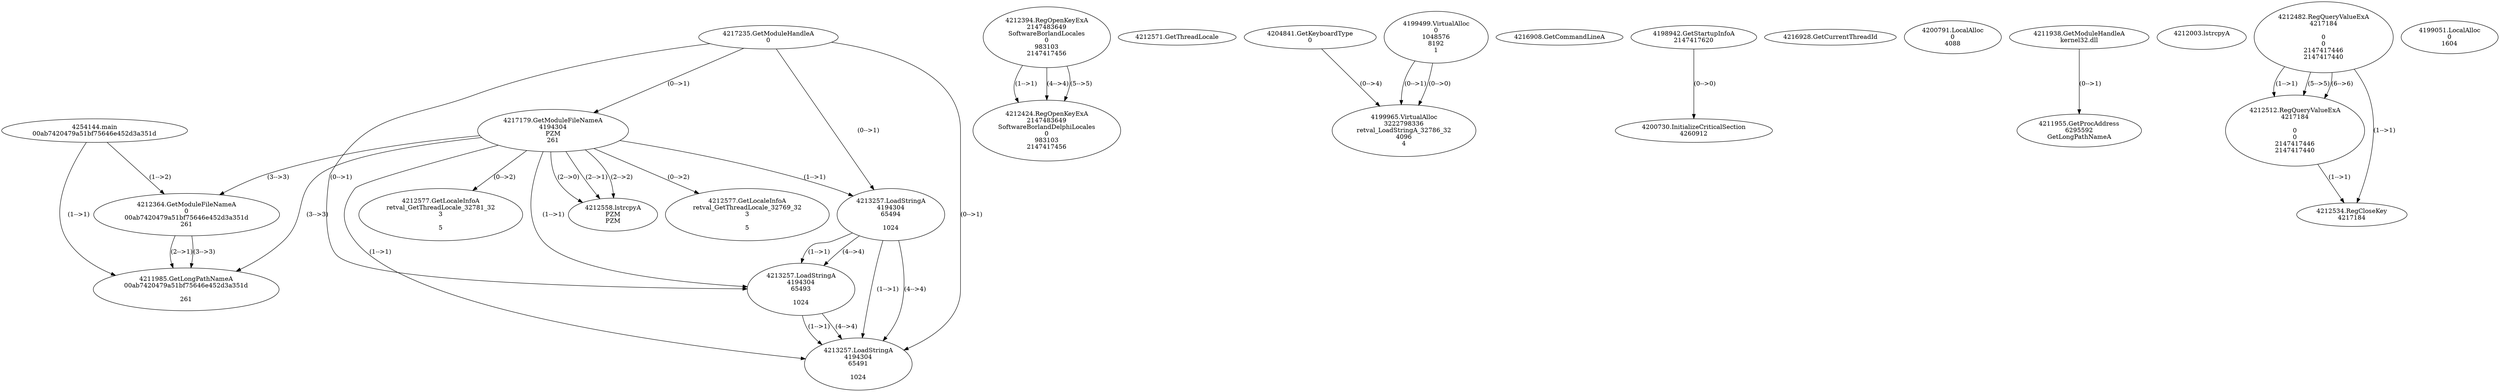 // Global SCDG with merge call
digraph {
	0 [label="4254144.main
00ab7420479a51bf75646e452d3a351d"]
	1 [label="4217235.GetModuleHandleA
0"]
	2 [label="4217179.GetModuleFileNameA
4194304
PZM
261"]
	1 -> 2 [label="(0-->1)"]
	3 [label="4212364.GetModuleFileNameA
0
00ab7420479a51bf75646e452d3a351d
261"]
	0 -> 3 [label="(1-->2)"]
	2 -> 3 [label="(3-->3)"]
	4 [label="4212394.RegOpenKeyExA
2147483649
Software\Borland\Locales
0
983103
2147417456"]
	5 [label="4212424.RegOpenKeyExA
2147483649
Software\Borland\Delphi\Locales
0
983103
2147417456"]
	4 -> 5 [label="(1-->1)"]
	4 -> 5 [label="(4-->4)"]
	4 -> 5 [label="(5-->5)"]
	6 [label="4212558.lstrcpyA
PZM
PZM"]
	2 -> 6 [label="(2-->1)"]
	2 -> 6 [label="(2-->2)"]
	2 -> 6 [label="(2-->0)"]
	7 [label="4212571.GetThreadLocale
"]
	8 [label="4212577.GetLocaleInfoA
retval_GetThreadLocale_32769_32
3

5"]
	2 -> 8 [label="(0-->2)"]
	9 [label="4204841.GetKeyboardType
0"]
	10 [label="4216908.GetCommandLineA
"]
	11 [label="4198942.GetStartupInfoA
2147417620"]
	12 [label="4216928.GetCurrentThreadId
"]
	13 [label="4213257.LoadStringA
4194304
65494

1024"]
	1 -> 13 [label="(0-->1)"]
	2 -> 13 [label="(1-->1)"]
	14 [label="4200730.InitializeCriticalSection
4260912"]
	11 -> 14 [label="(0-->0)"]
	15 [label="4200791.LocalAlloc
0
4088"]
	16 [label="4211938.GetModuleHandleA
kernel32.dll"]
	17 [label="4211955.GetProcAddress
6295592
GetLongPathNameA"]
	16 -> 17 [label="(0-->1)"]
	18 [label="4211985.GetLongPathNameA
00ab7420479a51bf75646e452d3a351d

261"]
	0 -> 18 [label="(1-->1)"]
	3 -> 18 [label="(2-->1)"]
	2 -> 18 [label="(3-->3)"]
	3 -> 18 [label="(3-->3)"]
	19 [label="4212003.lstrcpyA

"]
	20 [label="4212482.RegQueryValueExA
4217184

0
0
2147417446
2147417440"]
	21 [label="4212512.RegQueryValueExA
4217184

0
0
2147417446
2147417440"]
	20 -> 21 [label="(1-->1)"]
	20 -> 21 [label="(5-->5)"]
	20 -> 21 [label="(6-->6)"]
	22 [label="4212534.RegCloseKey
4217184"]
	20 -> 22 [label="(1-->1)"]
	21 -> 22 [label="(1-->1)"]
	23 [label="4212577.GetLocaleInfoA
retval_GetThreadLocale_32781_32
3

5"]
	2 -> 23 [label="(0-->2)"]
	24 [label="4213257.LoadStringA
4194304
65493

1024"]
	1 -> 24 [label="(0-->1)"]
	2 -> 24 [label="(1-->1)"]
	13 -> 24 [label="(1-->1)"]
	13 -> 24 [label="(4-->4)"]
	25 [label="4213257.LoadStringA
4194304
65491

1024"]
	1 -> 25 [label="(0-->1)"]
	2 -> 25 [label="(1-->1)"]
	13 -> 25 [label="(1-->1)"]
	24 -> 25 [label="(1-->1)"]
	13 -> 25 [label="(4-->4)"]
	24 -> 25 [label="(4-->4)"]
	26 [label="4199499.VirtualAlloc
0
1048576
8192
1"]
	27 [label="4199051.LocalAlloc
0
1604"]
	28 [label="4199965.VirtualAlloc
3222798336
retval_LoadStringA_32786_32
4096
4"]
	26 -> 28 [label="(0-->1)"]
	9 -> 28 [label="(0-->4)"]
	26 -> 28 [label="(0-->0)"]
}
